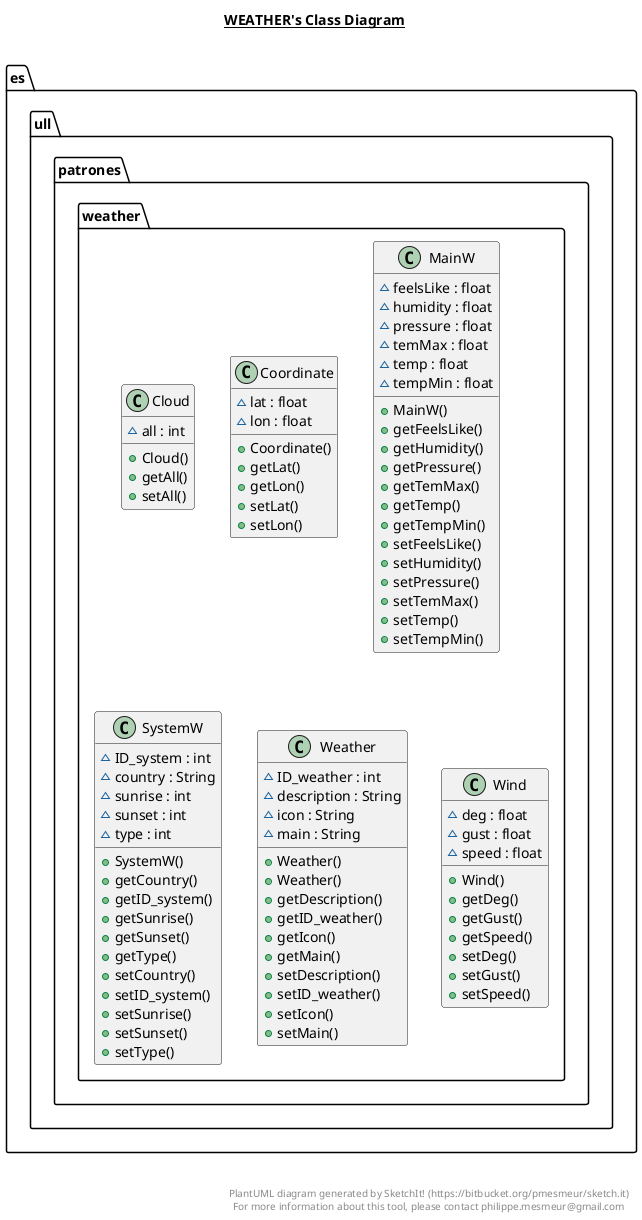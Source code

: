 @startuml

title __WEATHER's Class Diagram__\n

  namespace es.ull.patrones {
    namespace es.ull.patrones.weather {
      class es.ull.patrones.weather.Cloud {
          ~ all : int
          + Cloud()
          + getAll()
          + setAll()
      }
    }
  }
  

  namespace es.ull.patrones {
    namespace es.ull.patrones.weather {
      class es.ull.patrones.weather.Coordinate {
          ~ lat : float
          ~ lon : float
          + Coordinate()
          + getLat()
          + getLon()
          + setLat()
          + setLon()
      }
    }
  }
  

  namespace es.ull.patrones {
    namespace es.ull.patrones.weather {
      class es.ull.patrones.weather.MainW {
          ~ feelsLike : float
          ~ humidity : float
          ~ pressure : float
          ~ temMax : float
          ~ temp : float
          ~ tempMin : float
          + MainW()
          + getFeelsLike()
          + getHumidity()
          + getPressure()
          + getTemMax()
          + getTemp()
          + getTempMin()
          + setFeelsLike()
          + setHumidity()
          + setPressure()
          + setTemMax()
          + setTemp()
          + setTempMin()
      }
    }
  }
  

  namespace es.ull.patrones {
    namespace es.ull.patrones.weather {
      class es.ull.patrones.weather.SystemW {
          ~ ID_system : int
          ~ country : String
          ~ sunrise : int
          ~ sunset : int
          ~ type : int
          + SystemW()
          + getCountry()
          + getID_system()
          + getSunrise()
          + getSunset()
          + getType()
          + setCountry()
          + setID_system()
          + setSunrise()
          + setSunset()
          + setType()
      }
    }
  }
  

  namespace es.ull.patrones {
    namespace es.ull.patrones.weather {
      class es.ull.patrones.weather.Weather {
          ~ ID_weather : int
          ~ description : String
          ~ icon : String
          ~ main : String
          + Weather()
          + Weather()
          + getDescription()
          + getID_weather()
          + getIcon()
          + getMain()
          + setDescription()
          + setID_weather()
          + setIcon()
          + setMain()
      }
    }
  }
  

  namespace es.ull.patrones {
    namespace es.ull.patrones.weather {
      class es.ull.patrones.weather.Wind {
          ~ deg : float
          ~ gust : float
          ~ speed : float
          + Wind()
          + getDeg()
          + getGust()
          + getSpeed()
          + setDeg()
          + setGust()
          + setSpeed()
      }
    }
  }
  



right footer


PlantUML diagram generated by SketchIt! (https://bitbucket.org/pmesmeur/sketch.it)
For more information about this tool, please contact philippe.mesmeur@gmail.com
endfooter

@enduml
